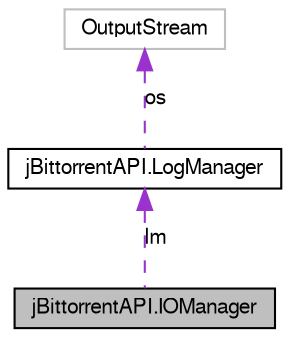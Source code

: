 digraph G
{
  bgcolor="transparent";
  edge [fontname="FreeSans",fontsize="10",labelfontname="FreeSans",labelfontsize="10"];
  node [fontname="FreeSans",fontsize="10",shape=record];
  Node1 [label="jBittorrentAPI.IOManager",height=0.2,width=0.4,color="black", fillcolor="grey75", style="filled" fontcolor="black"];
  Node2 -> Node1 [dir=back,color="darkorchid3",fontsize="10",style="dashed",label="lm"];
  Node2 [label="jBittorrentAPI.LogManager",height=0.2,width=0.4,color="black",URL="$classj_bittorrent_a_p_i_1_1_log_manager.html"];
  Node3 -> Node2 [dir=back,color="darkorchid3",fontsize="10",style="dashed",label="os"];
  Node3 [label="OutputStream",height=0.2,width=0.4,color="grey75"];
}
